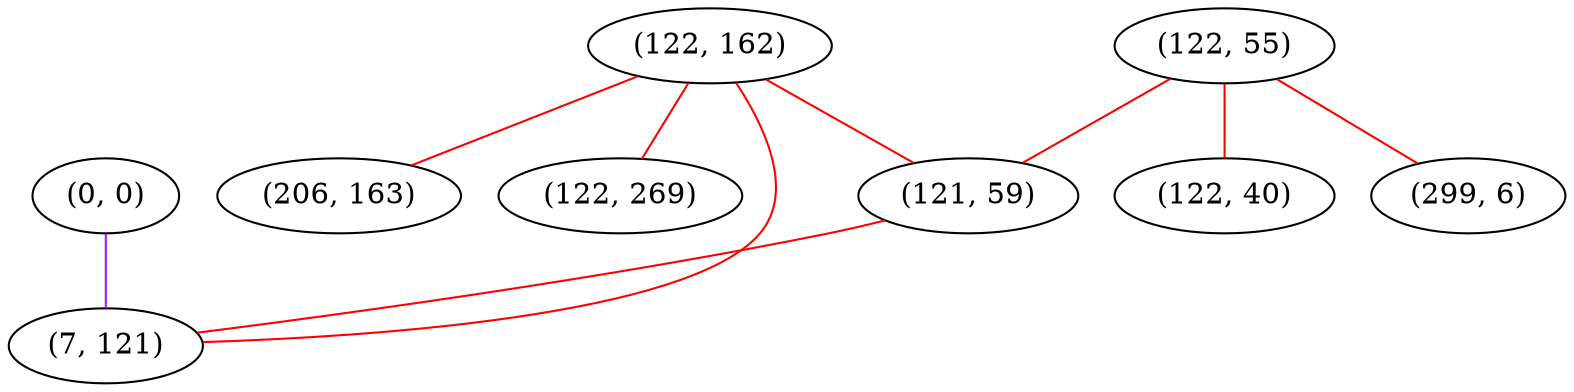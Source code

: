 graph "" {
"(0, 0)";
"(122, 55)";
"(122, 162)";
"(122, 40)";
"(121, 59)";
"(206, 163)";
"(122, 269)";
"(7, 121)";
"(299, 6)";
"(0, 0)" -- "(7, 121)"  [color=purple, key=0, weight=4];
"(122, 55)" -- "(122, 40)"  [color=red, key=0, weight=1];
"(122, 55)" -- "(121, 59)"  [color=red, key=0, weight=1];
"(122, 55)" -- "(299, 6)"  [color=red, key=0, weight=1];
"(122, 162)" -- "(206, 163)"  [color=red, key=0, weight=1];
"(122, 162)" -- "(122, 269)"  [color=red, key=0, weight=1];
"(122, 162)" -- "(121, 59)"  [color=red, key=0, weight=1];
"(122, 162)" -- "(7, 121)"  [color=red, key=0, weight=1];
"(121, 59)" -- "(7, 121)"  [color=red, key=0, weight=1];
}
